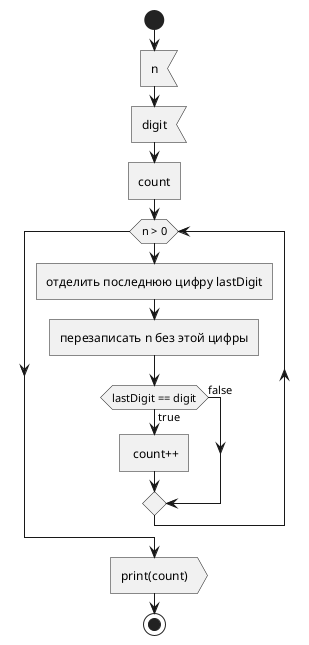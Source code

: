@startuml
'https://plantuml.com/activity-diagram-beta

start
:n<
:digit<
:count]

while (n > 0)
    :отделить последнюю цифру lastDigit]
    :перезаписать n без этой цифры]
    if (lastDigit == digit) then (true)
        : count++]
    else (false)
    endif
endwhile

:print(count)>


stop

@enduml
